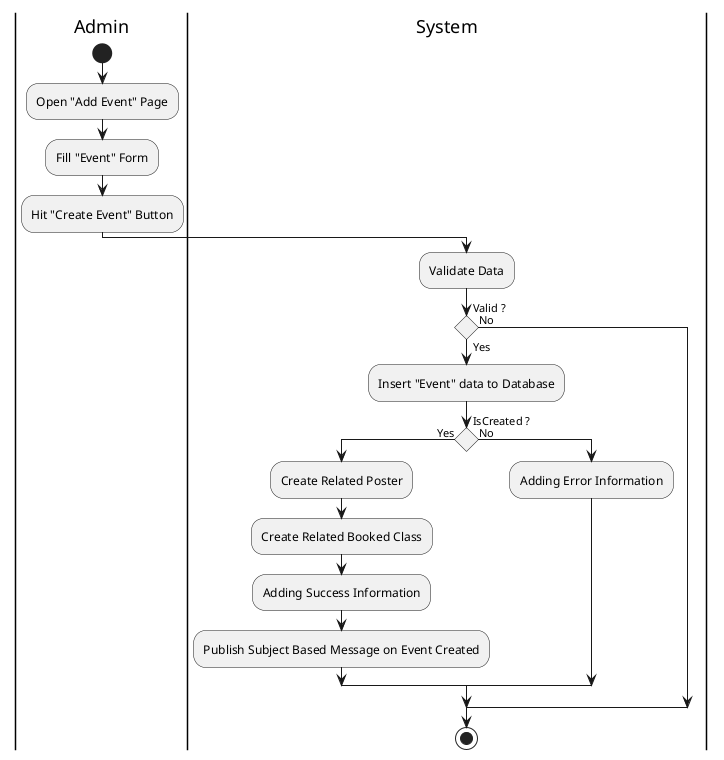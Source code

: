 @startuml CreateEvent

skinparam ConditionEndStyle hline
skinparam conditionStyle diamond
skinparam Monochrome true
skinparam Shadowing false

|Admin|
start
:Open "Add Event" Page;
:Fill "Event" Form;
:Hit "Create Event" Button;

|System|
:Validate Data;
if (Valid ?) then (Yes)
    :Insert "Event" data to Database;
    if (IsCreated ?) then (Yes)
        :Create Related Poster;
        :Create Related Booked Class;
        :Adding Success Information;
        :Publish Subject Based Message on Event Created;
    else (No)
        :Adding Error Information;
    endif
else (No)
endif
stop

@enduml